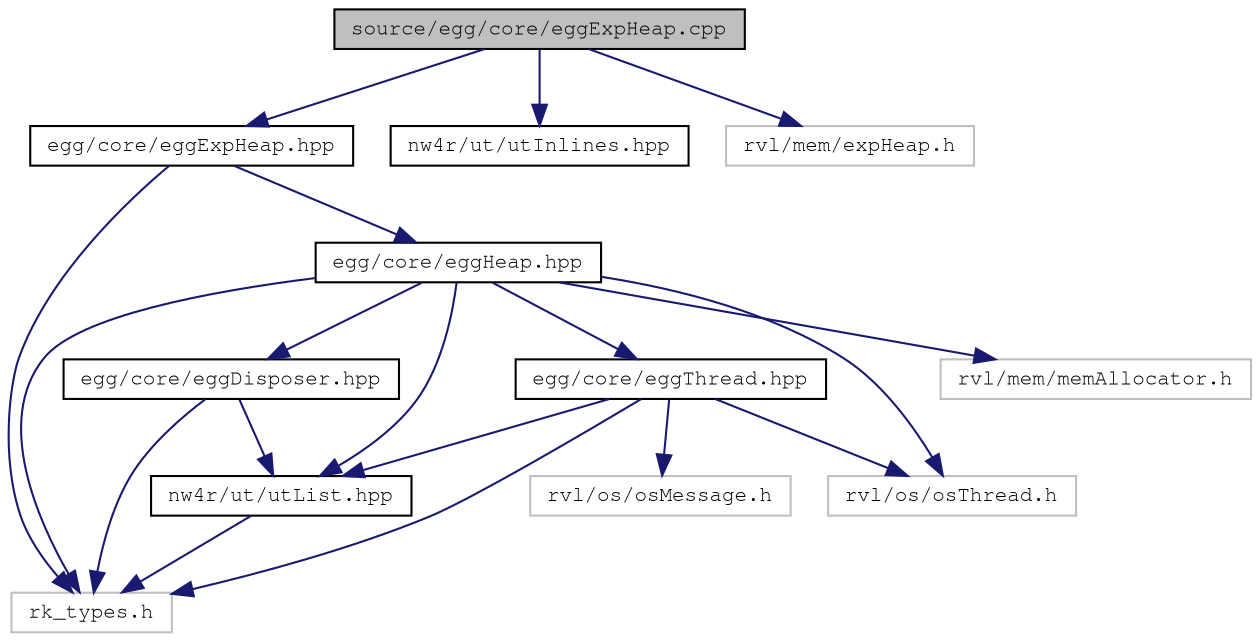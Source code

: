 digraph "source/egg/core/eggExpHeap.cpp"
{
 // LATEX_PDF_SIZE
  edge [fontname="FreeMono",fontsize="10",labelfontname="FreeMono",labelfontsize="10"];
  node [fontname="FreeMono",fontsize="10",shape=record];
  Node1 [label="source/egg/core/eggExpHeap.cpp",height=0.2,width=0.4,color="black", fillcolor="grey75", style="filled", fontcolor="black",tooltip="EGG wraper for expanded heaps implementation."];
  Node1 -> Node2 [color="midnightblue",fontsize="10",style="solid",fontname="FreeMono"];
  Node2 [label="egg/core/eggExpHeap.hpp",height=0.2,width=0.4,color="black", fillcolor="white", style="filled",URL="$egg_exp_heap_8hpp.html",tooltip="EGG wraper for expanded heaps header."];
  Node2 -> Node3 [color="midnightblue",fontsize="10",style="solid",fontname="FreeMono"];
  Node3 [label="egg/core/eggHeap.hpp",height=0.2,width=0.4,color="black", fillcolor="white", style="filled",URL="$egg_heap_8hpp.html",tooltip="Base Heap class."];
  Node3 -> Node4 [color="midnightblue",fontsize="10",style="solid",fontname="FreeMono"];
  Node4 [label="egg/core/eggDisposer.hpp",height=0.2,width=0.4,color="black", fillcolor="white", style="filled",URL="$egg_disposer_8hpp.html",tooltip="Headers for EGG::Disposer."];
  Node4 -> Node5 [color="midnightblue",fontsize="10",style="solid",fontname="FreeMono"];
  Node5 [label="nw4r/ut/utList.hpp",height=0.2,width=0.4,color="black", fillcolor="white", style="filled",URL="$ut_list_8hpp_source.html",tooltip=" "];
  Node5 -> Node6 [color="midnightblue",fontsize="10",style="solid",fontname="FreeMono"];
  Node6 [label="rk_types.h",height=0.2,width=0.4,color="grey75", fillcolor="white", style="filled",tooltip=" "];
  Node4 -> Node6 [color="midnightblue",fontsize="10",style="solid",fontname="FreeMono"];
  Node3 -> Node5 [color="midnightblue",fontsize="10",style="solid",fontname="FreeMono"];
  Node3 -> Node6 [color="midnightblue",fontsize="10",style="solid",fontname="FreeMono"];
  Node3 -> Node7 [color="midnightblue",fontsize="10",style="solid",fontname="FreeMono"];
  Node7 [label="rvl/os/osThread.h",height=0.2,width=0.4,color="grey75", fillcolor="white", style="filled",tooltip=" "];
  Node3 -> Node8 [color="midnightblue",fontsize="10",style="solid",fontname="FreeMono"];
  Node8 [label="rvl/mem/memAllocator.h",height=0.2,width=0.4,color="grey75", fillcolor="white", style="filled",tooltip=" "];
  Node3 -> Node9 [color="midnightblue",fontsize="10",style="solid",fontname="FreeMono"];
  Node9 [label="egg/core/eggThread.hpp",height=0.2,width=0.4,color="black", fillcolor="white", style="filled",URL="$egg_thread_8hpp.html",tooltip="Thread class for extending."];
  Node9 -> Node5 [color="midnightblue",fontsize="10",style="solid",fontname="FreeMono"];
  Node9 -> Node6 [color="midnightblue",fontsize="10",style="solid",fontname="FreeMono"];
  Node9 -> Node10 [color="midnightblue",fontsize="10",style="solid",fontname="FreeMono"];
  Node10 [label="rvl/os/osMessage.h",height=0.2,width=0.4,color="grey75", fillcolor="white", style="filled",tooltip=" "];
  Node9 -> Node7 [color="midnightblue",fontsize="10",style="solid",fontname="FreeMono"];
  Node2 -> Node6 [color="midnightblue",fontsize="10",style="solid",fontname="FreeMono"];
  Node1 -> Node11 [color="midnightblue",fontsize="10",style="solid",fontname="FreeMono"];
  Node11 [label="nw4r/ut/utInlines.hpp",height=0.2,width=0.4,color="black", fillcolor="white", style="filled",URL="$ut_inlines_8hpp_source.html",tooltip=" "];
  Node1 -> Node12 [color="midnightblue",fontsize="10",style="solid",fontname="FreeMono"];
  Node12 [label="rvl/mem/expHeap.h",height=0.2,width=0.4,color="grey75", fillcolor="white", style="filled",tooltip=" "];
}
